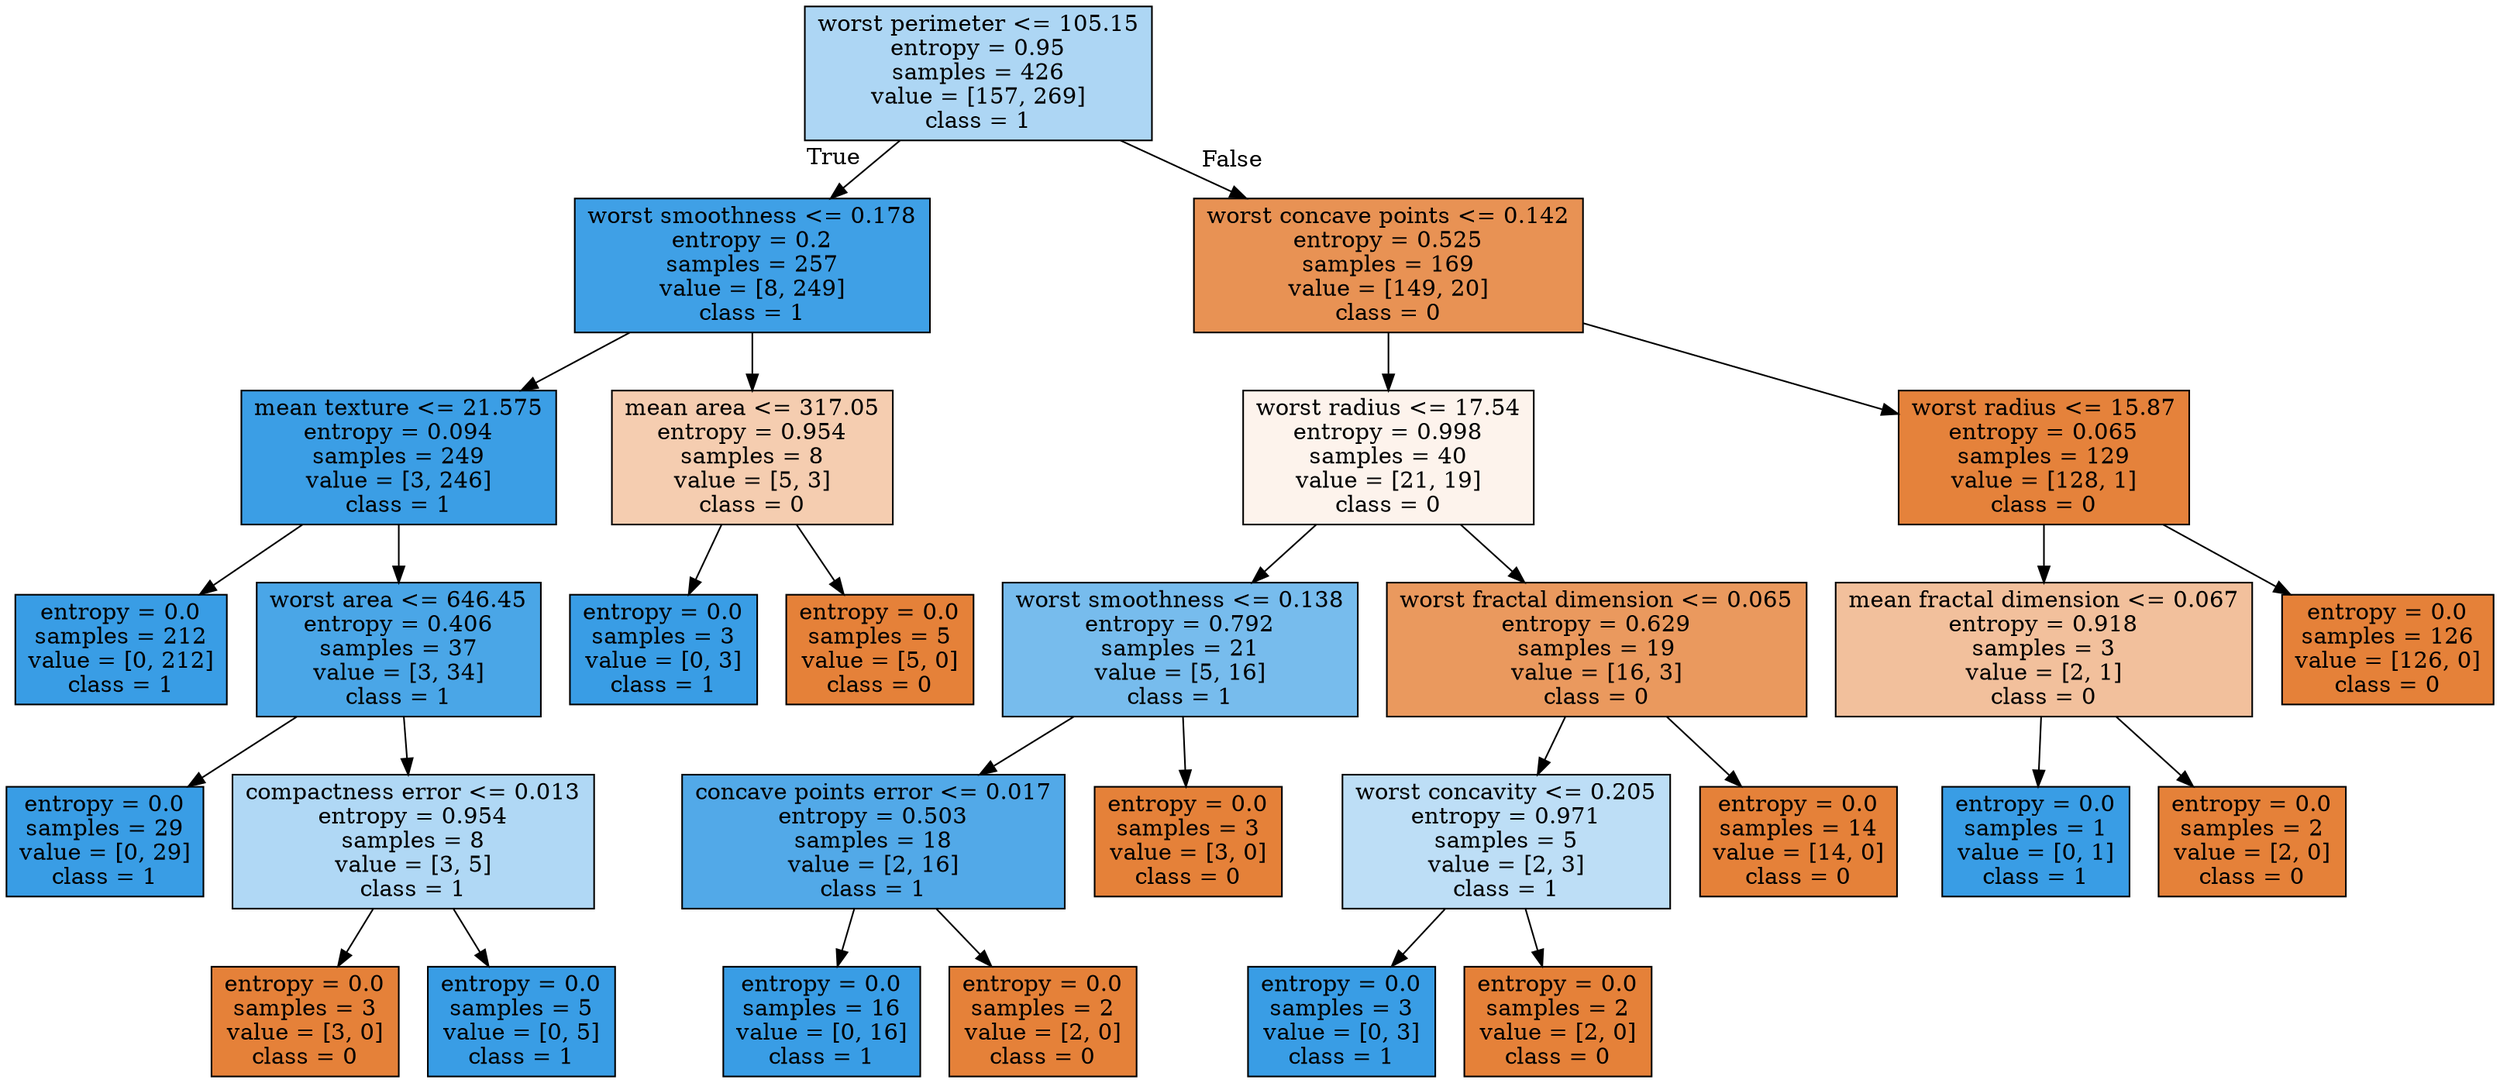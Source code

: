 digraph Tree {
node [shape=box, style="filled", color="black"] ;
0 [label="worst perimeter <= 105.15\nentropy = 0.95\nsamples = 426\nvalue = [157, 269]\nclass = 1", fillcolor="#add6f4"] ;
1 [label="worst smoothness <= 0.178\nentropy = 0.2\nsamples = 257\nvalue = [8, 249]\nclass = 1", fillcolor="#3fa0e6"] ;
0 -> 1 [labeldistance=2.5, labelangle=45, headlabel="True"] ;
2 [label="mean texture <= 21.575\nentropy = 0.094\nsamples = 249\nvalue = [3, 246]\nclass = 1", fillcolor="#3b9ee5"] ;
1 -> 2 ;
3 [label="entropy = 0.0\nsamples = 212\nvalue = [0, 212]\nclass = 1", fillcolor="#399de5"] ;
2 -> 3 ;
4 [label="worst area <= 646.45\nentropy = 0.406\nsamples = 37\nvalue = [3, 34]\nclass = 1", fillcolor="#4aa6e7"] ;
2 -> 4 ;
5 [label="entropy = 0.0\nsamples = 29\nvalue = [0, 29]\nclass = 1", fillcolor="#399de5"] ;
4 -> 5 ;
6 [label="compactness error <= 0.013\nentropy = 0.954\nsamples = 8\nvalue = [3, 5]\nclass = 1", fillcolor="#b0d8f5"] ;
4 -> 6 ;
7 [label="entropy = 0.0\nsamples = 3\nvalue = [3, 0]\nclass = 0", fillcolor="#e58139"] ;
6 -> 7 ;
8 [label="entropy = 0.0\nsamples = 5\nvalue = [0, 5]\nclass = 1", fillcolor="#399de5"] ;
6 -> 8 ;
9 [label="mean area <= 317.05\nentropy = 0.954\nsamples = 8\nvalue = [5, 3]\nclass = 0", fillcolor="#f5cdb0"] ;
1 -> 9 ;
10 [label="entropy = 0.0\nsamples = 3\nvalue = [0, 3]\nclass = 1", fillcolor="#399de5"] ;
9 -> 10 ;
11 [label="entropy = 0.0\nsamples = 5\nvalue = [5, 0]\nclass = 0", fillcolor="#e58139"] ;
9 -> 11 ;
12 [label="worst concave points <= 0.142\nentropy = 0.525\nsamples = 169\nvalue = [149, 20]\nclass = 0", fillcolor="#e89254"] ;
0 -> 12 [labeldistance=2.5, labelangle=-45, headlabel="False"] ;
13 [label="worst radius <= 17.54\nentropy = 0.998\nsamples = 40\nvalue = [21, 19]\nclass = 0", fillcolor="#fdf3ec"] ;
12 -> 13 ;
14 [label="worst smoothness <= 0.138\nentropy = 0.792\nsamples = 21\nvalue = [5, 16]\nclass = 1", fillcolor="#77bced"] ;
13 -> 14 ;
15 [label="concave points error <= 0.017\nentropy = 0.503\nsamples = 18\nvalue = [2, 16]\nclass = 1", fillcolor="#52a9e8"] ;
14 -> 15 ;
16 [label="entropy = 0.0\nsamples = 16\nvalue = [0, 16]\nclass = 1", fillcolor="#399de5"] ;
15 -> 16 ;
17 [label="entropy = 0.0\nsamples = 2\nvalue = [2, 0]\nclass = 0", fillcolor="#e58139"] ;
15 -> 17 ;
18 [label="entropy = 0.0\nsamples = 3\nvalue = [3, 0]\nclass = 0", fillcolor="#e58139"] ;
14 -> 18 ;
19 [label="worst fractal dimension <= 0.065\nentropy = 0.629\nsamples = 19\nvalue = [16, 3]\nclass = 0", fillcolor="#ea995e"] ;
13 -> 19 ;
20 [label="worst concavity <= 0.205\nentropy = 0.971\nsamples = 5\nvalue = [2, 3]\nclass = 1", fillcolor="#bddef6"] ;
19 -> 20 ;
21 [label="entropy = 0.0\nsamples = 3\nvalue = [0, 3]\nclass = 1", fillcolor="#399de5"] ;
20 -> 21 ;
22 [label="entropy = 0.0\nsamples = 2\nvalue = [2, 0]\nclass = 0", fillcolor="#e58139"] ;
20 -> 22 ;
23 [label="entropy = 0.0\nsamples = 14\nvalue = [14, 0]\nclass = 0", fillcolor="#e58139"] ;
19 -> 23 ;
24 [label="worst radius <= 15.87\nentropy = 0.065\nsamples = 129\nvalue = [128, 1]\nclass = 0", fillcolor="#e5823b"] ;
12 -> 24 ;
25 [label="mean fractal dimension <= 0.067\nentropy = 0.918\nsamples = 3\nvalue = [2, 1]\nclass = 0", fillcolor="#f2c09c"] ;
24 -> 25 ;
26 [label="entropy = 0.0\nsamples = 1\nvalue = [0, 1]\nclass = 1", fillcolor="#399de5"] ;
25 -> 26 ;
27 [label="entropy = 0.0\nsamples = 2\nvalue = [2, 0]\nclass = 0", fillcolor="#e58139"] ;
25 -> 27 ;
28 [label="entropy = 0.0\nsamples = 126\nvalue = [126, 0]\nclass = 0", fillcolor="#e58139"] ;
24 -> 28 ;
}